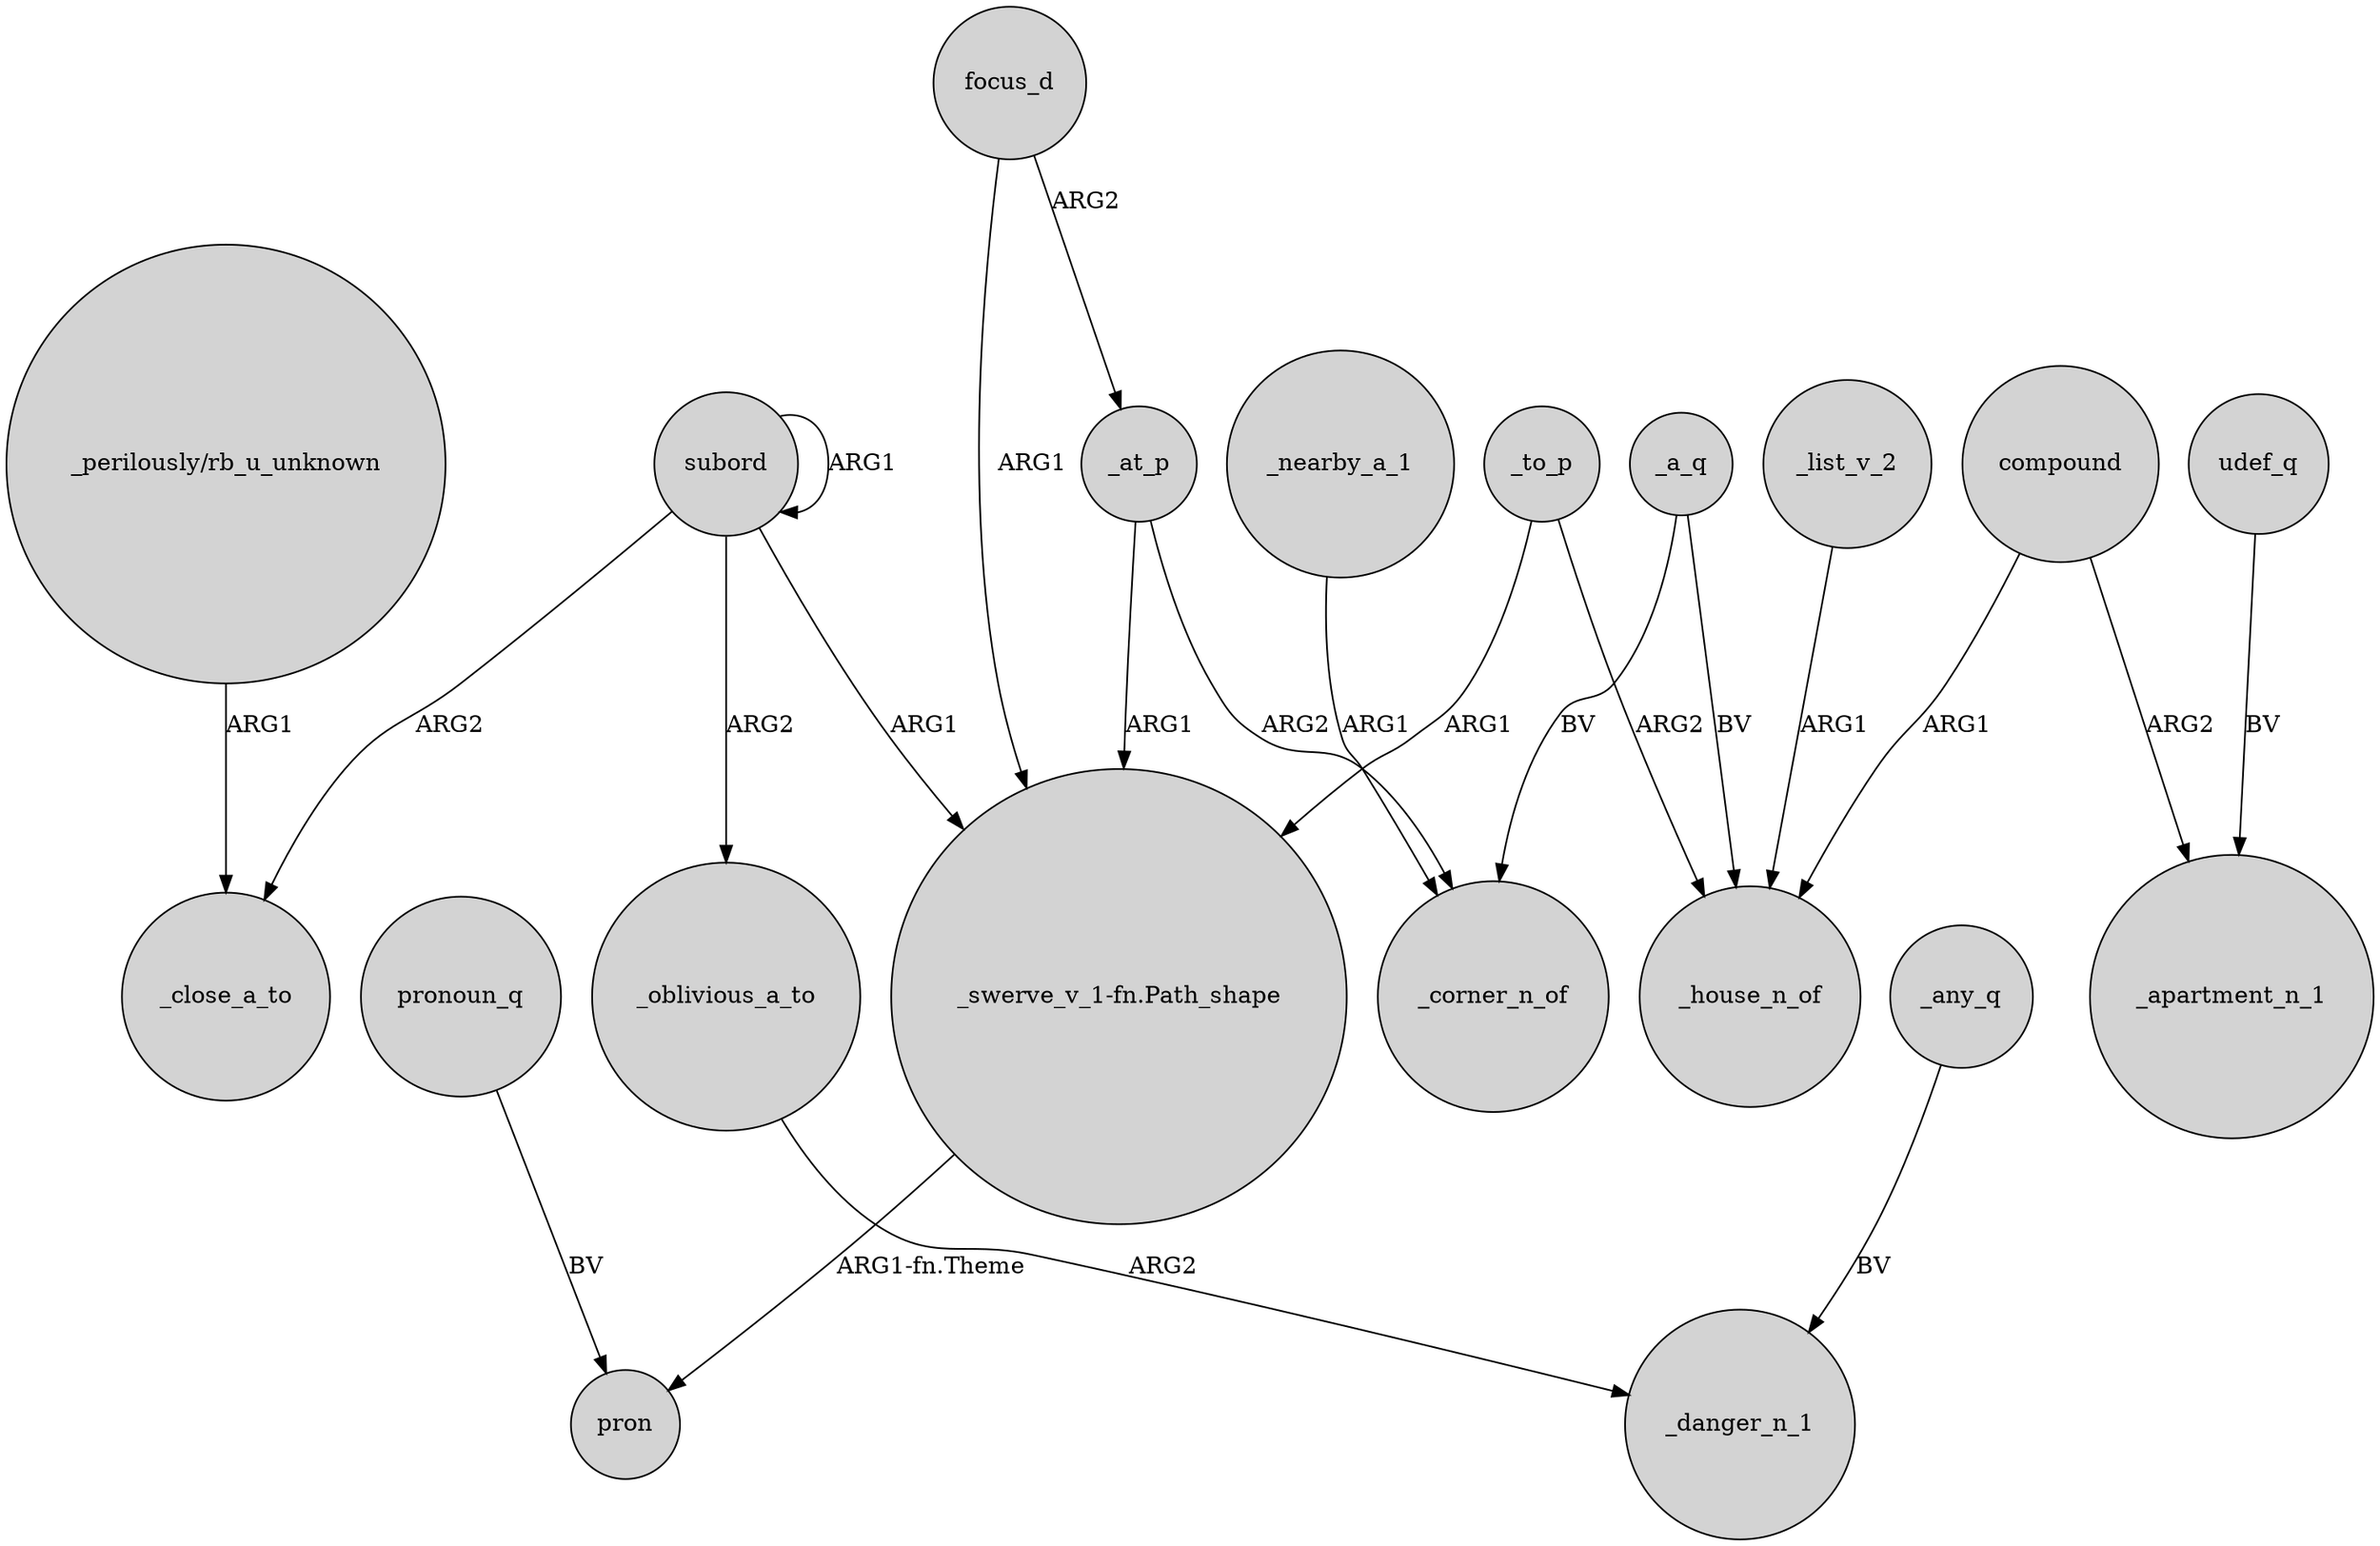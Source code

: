 digraph {
	node [shape=circle style=filled]
	"_perilously/rb_u_unknown" -> _close_a_to [label=ARG1]
	_a_q -> _corner_n_of [label=BV]
	udef_q -> _apartment_n_1 [label=BV]
	subord -> subord [label=ARG1]
	focus_d -> "_swerve_v_1-fn.Path_shape" [label=ARG1]
	focus_d -> _at_p [label=ARG2]
	_nearby_a_1 -> _corner_n_of [label=ARG1]
	compound -> _apartment_n_1 [label=ARG2]
	_any_q -> _danger_n_1 [label=BV]
	subord -> "_swerve_v_1-fn.Path_shape" [label=ARG1]
	pronoun_q -> pron [label=BV]
	_a_q -> _house_n_of [label=BV]
	_oblivious_a_to -> _danger_n_1 [label=ARG2]
	compound -> _house_n_of [label=ARG1]
	_list_v_2 -> _house_n_of [label=ARG1]
	_to_p -> "_swerve_v_1-fn.Path_shape" [label=ARG1]
	subord -> _oblivious_a_to [label=ARG2]
	_at_p -> "_swerve_v_1-fn.Path_shape" [label=ARG1]
	_to_p -> _house_n_of [label=ARG2]
	subord -> _close_a_to [label=ARG2]
	"_swerve_v_1-fn.Path_shape" -> pron [label="ARG1-fn.Theme"]
	_at_p -> _corner_n_of [label=ARG2]
}

